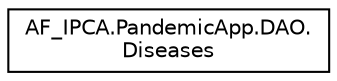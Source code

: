 digraph "Graphical Class Hierarchy"
{
 // LATEX_PDF_SIZE
  edge [fontname="Helvetica",fontsize="10",labelfontname="Helvetica",labelfontsize="10"];
  node [fontname="Helvetica",fontsize="10",shape=record];
  rankdir="LR";
  Node0 [label="AF_IPCA.PandemicApp.DAO.\lDiseases",height=0.2,width=0.4,color="black", fillcolor="white", style="filled",URL="$d7/d76/class_a_f___i_p_c_a_1_1_pandemic_app_1_1_d_a_o_1_1_diseases.html",tooltip="this class manages diseases."];
}
